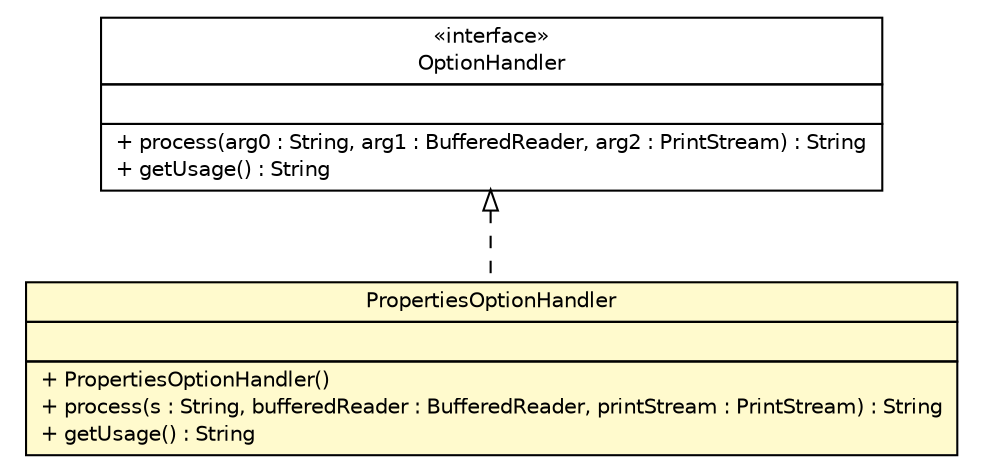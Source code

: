 #!/usr/local/bin/dot
#
# Class diagram 
# Generated by UMLGraph version R5_6 (http://www.umlgraph.org/)
#

digraph G {
	edge [fontname="Helvetica",fontsize=10,labelfontname="Helvetica",labelfontsize=10];
	node [fontname="Helvetica",fontsize=10,shape=plaintext];
	nodesep=0.25;
	ranksep=0.5;
	// sorcer.rio.cli.PropertiesOptionHandler
	c397616 [label=<<table title="sorcer.rio.cli.PropertiesOptionHandler" border="0" cellborder="1" cellspacing="0" cellpadding="2" port="p" bgcolor="lemonChiffon" href="./PropertiesOptionHandler.html">
		<tr><td><table border="0" cellspacing="0" cellpadding="1">
<tr><td align="center" balign="center"> PropertiesOptionHandler </td></tr>
		</table></td></tr>
		<tr><td><table border="0" cellspacing="0" cellpadding="1">
<tr><td align="left" balign="left">  </td></tr>
		</table></td></tr>
		<tr><td><table border="0" cellspacing="0" cellpadding="1">
<tr><td align="left" balign="left"> + PropertiesOptionHandler() </td></tr>
<tr><td align="left" balign="left"> + process(s : String, bufferedReader : BufferedReader, printStream : PrintStream) : String </td></tr>
<tr><td align="left" balign="left"> + getUsage() : String </td></tr>
		</table></td></tr>
		</table>>, URL="./PropertiesOptionHandler.html", fontname="Helvetica", fontcolor="black", fontsize=10.0];
	//sorcer.rio.cli.PropertiesOptionHandler implements org.rioproject.tools.cli.OptionHandler
	c397619:p -> c397616:p [dir=back,arrowtail=empty,style=dashed];
	// org.rioproject.tools.cli.OptionHandler
	c397619 [label=<<table title="org.rioproject.tools.cli.OptionHandler" border="0" cellborder="1" cellspacing="0" cellpadding="2" port="p">
		<tr><td><table border="0" cellspacing="0" cellpadding="1">
<tr><td align="center" balign="center"> &#171;interface&#187; </td></tr>
<tr><td align="center" balign="center"> OptionHandler </td></tr>
		</table></td></tr>
		<tr><td><table border="0" cellspacing="0" cellpadding="1">
<tr><td align="left" balign="left">  </td></tr>
		</table></td></tr>
		<tr><td><table border="0" cellspacing="0" cellpadding="1">
<tr><td align="left" balign="left"> + process(arg0 : String, arg1 : BufferedReader, arg2 : PrintStream) : String </td></tr>
<tr><td align="left" balign="left"> + getUsage() : String </td></tr>
		</table></td></tr>
		</table>>, URL="null", fontname="Helvetica", fontcolor="black", fontsize=10.0];
}

